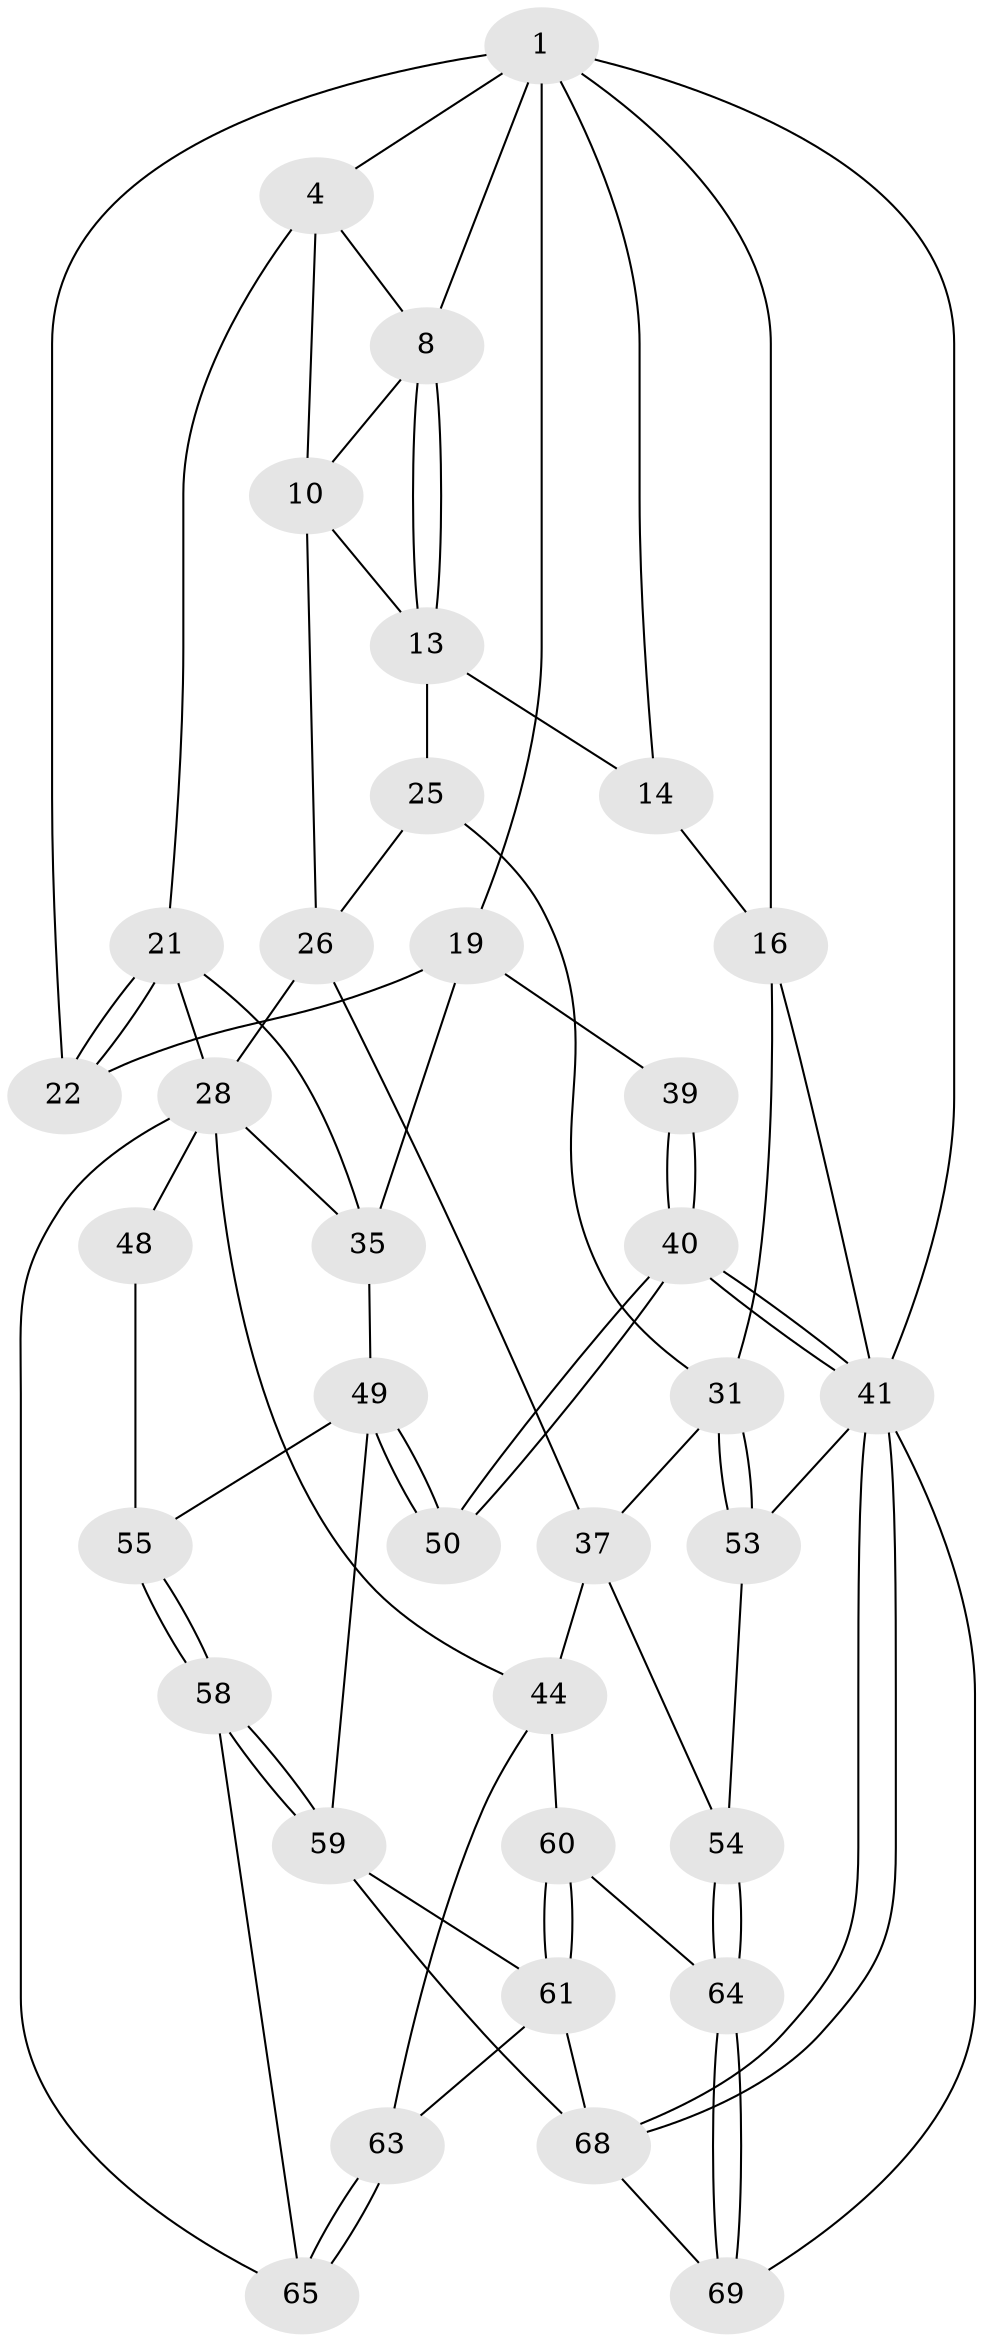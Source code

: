// original degree distribution, {3: 0.02857142857142857, 4: 0.21428571428571427, 5: 0.5714285714285714, 6: 0.18571428571428572}
// Generated by graph-tools (version 1.1) at 2025/28/03/15/25 16:28:09]
// undirected, 35 vertices, 78 edges
graph export_dot {
graph [start="1"]
  node [color=gray90,style=filled];
  1 [pos="+0.950757419684441+0",super="+2+6"];
  4 [pos="+0.5531381732117517+0.22753114421227766",super="+5+12"];
  8 [pos="+0.8459478028885358+0.2025059521987138",super="+9"];
  10 [pos="+0.7596269400484014+0.308130109645657",super="+11"];
  13 [pos="+0.8988621293797926+0.3353165211448469",super="+15"];
  14 [pos="+0.9684874820881653+0.3693509305760858"];
  16 [pos="+1+0",super="+24"];
  19 [pos="+0+0.29397693457848234",super="+20+23"];
  21 [pos="+0.3023030743365923+0.45014209024963214",super="+30"];
  22 [pos="+0.24927124933513678+0.40808457298125583"];
  25 [pos="+0.695726734346443+0.4828081530295069"];
  26 [pos="+0.6199582591335097+0.4184775000114598",super="+27"];
  28 [pos="+0.4588595411531144+0.5794840760078607",super="+29+46"];
  31 [pos="+1+0.6328378846528084",super="+32"];
  35 [pos="+0.13961075465987913+0.624368056561415",super="+43"];
  37 [pos="+0.7078476304745928+0.6141784228341342",super="+51+38"];
  39 [pos="+0+0.6956542859308992"];
  40 [pos="+0+0.7780179489098367"];
  41 [pos="+0+1",super="+66"];
  44 [pos="+0.5709187394219661+0.7296746764447815",super="+52+45"];
  48 [pos="+0.3098013827098103+0.7544234741292107"];
  49 [pos="+0.14563142159203013+0.6684817954111674",super="+56"];
  50 [pos="+0+0.7975525548440896"];
  53 [pos="+1+0.6833308669873607"];
  54 [pos="+0.9051895701272115+0.7974556109341403"];
  55 [pos="+0.18674057483681702+0.7689124838136225"];
  58 [pos="+0.142704126135693+0.829310030235214"];
  59 [pos="+0.08810670656145357+0.8697427602501681",super="+67"];
  60 [pos="+0.7026277130725141+0.8735610415226992"];
  61 [pos="+0.4406982441191656+1",super="+62"];
  63 [pos="+0.4189263105471967+0.9613433884517288"];
  64 [pos="+0.8258704765502152+0.8806479291325395"];
  65 [pos="+0.3393379109792687+0.8219339685446395"];
  68 [pos="+0.07751951458674491+1",super="+70"];
  69 [pos="+0.8629368852463987+1"];
  1 -- 16 [weight=2];
  1 -- 19 [weight=2];
  1 -- 4;
  1 -- 22;
  1 -- 41;
  1 -- 8;
  1 -- 14;
  4 -- 8;
  4 -- 10;
  4 -- 21;
  8 -- 13;
  8 -- 13;
  8 -- 10;
  10 -- 13;
  10 -- 26;
  13 -- 25;
  13 -- 14;
  14 -- 16;
  16 -- 31;
  16 -- 41;
  19 -- 35;
  19 -- 22;
  19 -- 39 [weight=2];
  21 -- 22;
  21 -- 22;
  21 -- 35;
  21 -- 28;
  25 -- 26;
  25 -- 31;
  26 -- 28;
  26 -- 37;
  28 -- 48 [weight=2];
  28 -- 35;
  28 -- 65;
  28 -- 44;
  31 -- 53;
  31 -- 53;
  31 -- 37;
  35 -- 49;
  37 -- 44 [weight=2];
  37 -- 54;
  39 -- 40;
  39 -- 40;
  40 -- 41;
  40 -- 41;
  40 -- 50;
  40 -- 50;
  41 -- 68;
  41 -- 68;
  41 -- 69;
  41 -- 53;
  44 -- 60;
  44 -- 63;
  48 -- 55;
  49 -- 50 [weight=2];
  49 -- 50;
  49 -- 59;
  49 -- 55;
  53 -- 54;
  54 -- 64;
  54 -- 64;
  55 -- 58;
  55 -- 58;
  58 -- 59;
  58 -- 59;
  58 -- 65;
  59 -- 68;
  59 -- 61;
  60 -- 61;
  60 -- 61;
  60 -- 64;
  61 -- 63;
  61 -- 68;
  63 -- 65;
  63 -- 65;
  64 -- 69;
  64 -- 69;
  68 -- 69;
}
